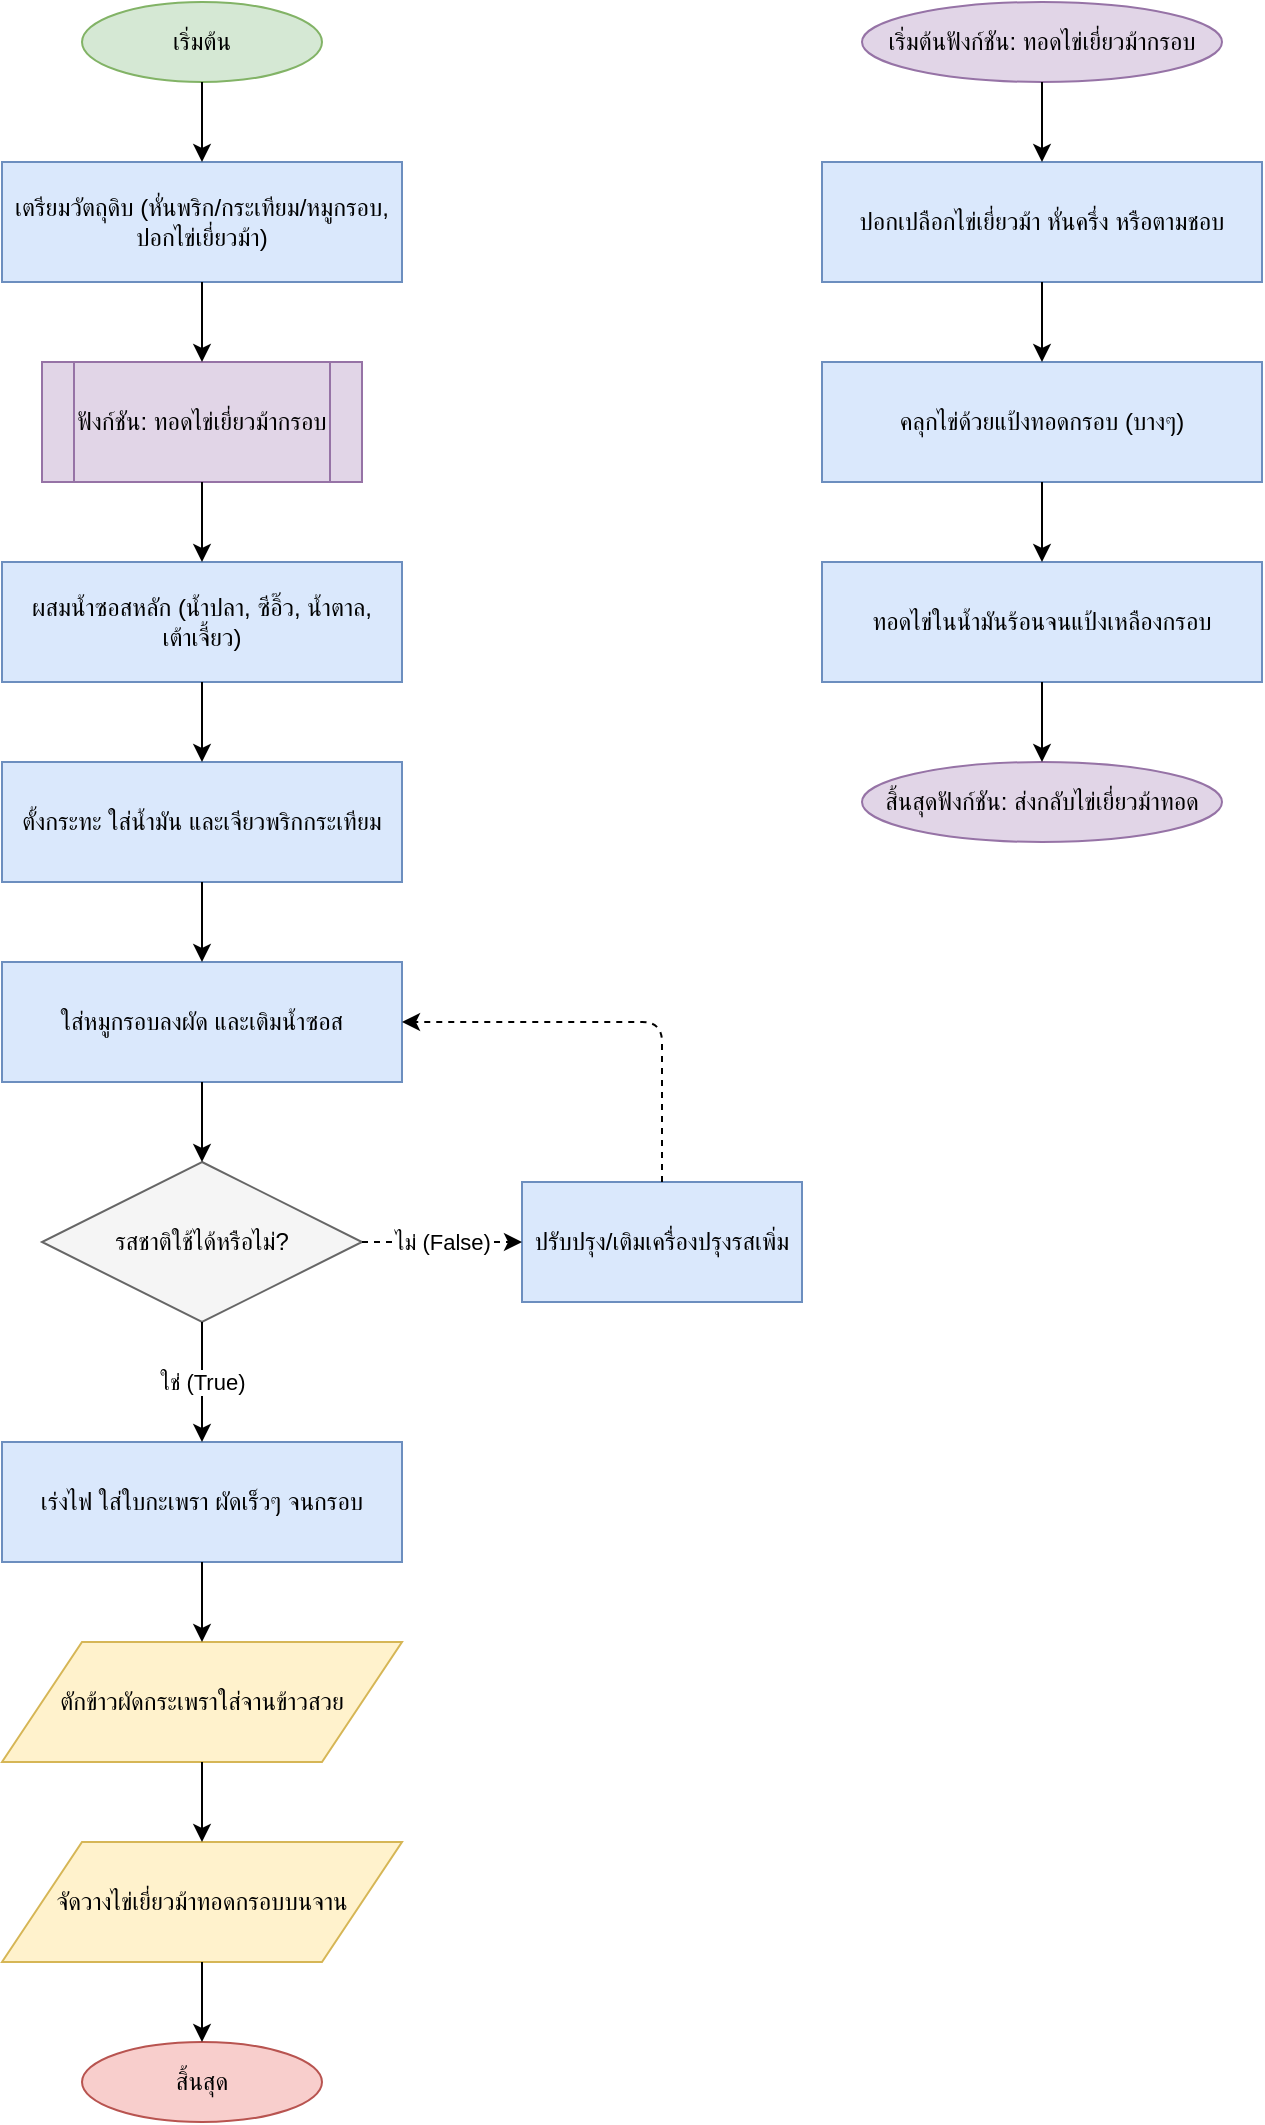 <mxfile>
    <diagram id="C5RBs43oDa-KdzZeNtuy" name="Page-1">
        <mxGraphModel dx="788" dy="400" grid="1" gridSize="10" guides="1" tooltips="1" connect="1" arrows="1" fold="1" page="1" pageScale="1" pageWidth="827" pageHeight="1169" math="0" shadow="0">
            <root>
                <mxCell id="0"/>
                <mxCell id="1" parent="0"/>
                <mxCell id="A" value="เริ่มต้น" style="ellipse;whiteSpace=wrap;html=1;fillColor=#d5e8d4;strokeColor=#82b366;" vertex="1" parent="1">
                    <mxGeometry x="360" y="40" width="120" height="40" as="geometry"/>
                </mxCell>
                <mxCell id="B" value="เตรียมวัตถุดิบ (หั่นพริก/กระเทียม/หมูกรอบ, ปอกไข่เยี่ยวม้า)" style="rounded=0;whiteSpace=wrap;html=1;fillColor=#dae8fc;strokeColor=#6c8ebf;" vertex="1" parent="1">
                    <mxGeometry x="320" y="120" width="200" height="60" as="geometry"/>
                </mxCell>
                <mxCell id="A-B" value="" style="endArrow=classic;html=1;exitX=0.5;exitY=1;entryX=0.5;entryY=0;" edge="1" parent="1" source="A" target="B">
                    <mxGeometry width="50" height="50" relative="1" as="geometry">
                        <mxPoint x="420" y="80" as="sourcePoint"/>
                        <mxPoint x="420" y="120" as="targetPoint"/>
                    </mxGeometry>
                </mxCell>
                <mxCell id="C" value="ฟังก์ชัน: ทอดไข่เยี่ยวม้ากรอบ" style="shape=process;whiteSpace=wrap;html=1;fillColor=#e1d5e7;strokeColor=#9673a6;" vertex="1" parent="1">
                    <mxGeometry x="340" y="220" width="160" height="60" as="geometry"/>
                </mxCell>
                <mxCell id="B-C" value="" style="endArrow=classic;html=1;exitX=0.5;exitY=1;entryX=0.5;entryY=0;" edge="1" parent="1" source="B" target="C">
                    <mxGeometry width="50" height="50" relative="1" as="geometry">
                        <mxPoint x="420" y="180" as="sourcePoint"/>
                        <mxPoint x="420" y="220" as="targetPoint"/>
                    </mxGeometry>
                </mxCell>
                <mxCell id="D" value="ผสมน้ำซอสหลัก (น้ำปลา, ซีอิ๊ว, น้ำตาล, เต้าเจี้ยว)" style="rounded=0;whiteSpace=wrap;html=1;fillColor=#dae8fc;strokeColor=#6c8ebf;" vertex="1" parent="1">
                    <mxGeometry x="320" y="320" width="200" height="60" as="geometry"/>
                </mxCell>
                <mxCell id="C-D" value="" style="endArrow=classic;html=1;exitX=0.5;exitY=1;entryX=0.5;entryY=0;" edge="1" parent="1" source="C" target="D">
                    <mxGeometry width="50" height="50" relative="1" as="geometry">
                        <mxPoint x="420" y="280" as="sourcePoint"/>
                        <mxPoint x="420" y="320" as="targetPoint"/>
                    </mxGeometry>
                </mxCell>
                <mxCell id="E" value="ตั้งกระทะ ใส่น้ำมัน และเจียวพริกกระเทียม" style="rounded=0;whiteSpace=wrap;html=1;fillColor=#dae8fc;strokeColor=#6c8ebf;" vertex="1" parent="1">
                    <mxGeometry x="320" y="420" width="200" height="60" as="geometry"/>
                </mxCell>
                <mxCell id="D-E" value="" style="endArrow=classic;html=1;exitX=0.5;exitY=1;entryX=0.5;entryY=0;" edge="1" parent="1" source="D" target="E">
                    <mxGeometry width="50" height="50" relative="1" as="geometry">
                        <mxPoint x="420" y="380" as="sourcePoint"/>
                        <mxPoint x="420" y="420" as="targetPoint"/>
                    </mxGeometry>
                </mxCell>
                <mxCell id="F" value="ใส่หมูกรอบลงผัด และเติมน้ำซอส" style="rounded=0;whiteSpace=wrap;html=1;fillColor=#dae8fc;strokeColor=#6c8ebf;" vertex="1" parent="1">
                    <mxGeometry x="320" y="520" width="200" height="60" as="geometry"/>
                </mxCell>
                <mxCell id="E-F" value="" style="endArrow=classic;html=1;exitX=0.5;exitY=1;entryX=0.5;entryY=0;" edge="1" parent="1" source="E" target="F">
                    <mxGeometry width="50" height="50" relative="1" as="geometry">
                        <mxPoint x="420" y="480" as="sourcePoint"/>
                        <mxPoint x="420" y="520" as="targetPoint"/>
                    </mxGeometry>
                </mxCell>
                <mxCell id="G" value="รสชาติใช้ได้หรือไม่?" style="rhombus;whiteSpace=wrap;html=1;fillColor=#f5f5f5;strokeColor=#666666;" vertex="1" parent="1">
                    <mxGeometry x="340" y="620" width="160" height="80" as="geometry"/>
                </mxCell>
                <mxCell id="F-G" value="" style="endArrow=classic;html=1;exitX=0.5;exitY=1;entryX=0.5;entryY=0;" edge="1" parent="1" source="F" target="G">
                    <mxGeometry width="50" height="50" relative="1" as="geometry">
                        <mxPoint x="420" y="580" as="sourcePoint"/>
                        <mxPoint x="420" y="620" as="targetPoint"/>
                    </mxGeometry>
                </mxCell>
                <mxCell id="H" value="ปรับปรุง/เติมเครื่องปรุงรสเพิ่ม" style="rounded=0;whiteSpace=wrap;html=1;fillColor=#dae8fc;strokeColor=#6c8ebf;" vertex="1" parent="1">
                    <mxGeometry x="580" y="630" width="140" height="60" as="geometry"/>
                </mxCell>
                <mxCell id="G-H" value="ไม่ (False)" style="endArrow=classic;html=1;exitX=1;exitY=0.5;entryX=0;entryY=0.5;dashed=1;" edge="1" parent="1" source="G" target="H">
                    <mxGeometry width="50" height="50" relative="1" as="geometry">
                        <mxPoint x="500" y="660" as="sourcePoint"/>
                        <mxPoint x="550" y="660" as="targetPoint"/>
                    </mxGeometry>
                </mxCell>
                <mxCell id="H-F" value="" style="endArrow=classic;html=1;exitX=0.5;exitY=0;entryX=1;entryY=0.5;dashed=1;" edge="1" parent="1" source="H" target="F">
                    <mxGeometry width="50" height="50" relative="1" as="geometry">
                        <mxPoint x="650" y="630" as="sourcePoint"/>
                        <Array as="points">
                            <mxPoint x="650" y="550"/>
                            <mxPoint x="520" y="550"/>
                        </Array>
                    </mxGeometry>
                </mxCell>
                <mxCell id="I" value="เร่งไฟ ใส่ใบกะเพรา ผัดเร็วๆ จนกรอบ" style="rounded=0;whiteSpace=wrap;html=1;fillColor=#dae8fc;strokeColor=#6c8ebf;" vertex="1" parent="1">
                    <mxGeometry x="320" y="760" width="200" height="60" as="geometry"/>
                </mxCell>
                <mxCell id="G-I" value="ใช่ (True)" style="endArrow=classic;html=1;exitX=0.5;exitY=1;entryX=0.5;entryY=0;" edge="1" parent="1" source="G" target="I">
                    <mxGeometry width="50" height="50" relative="1" as="geometry">
                        <mxPoint x="420" y="700" as="sourcePoint"/>
                        <mxPoint x="420" y="760" as="targetPoint"/>
                    </mxGeometry>
                </mxCell>
                <mxCell id="J" value="ตักข้าวผัดกระเพราใส่จานข้าวสวย" style="shape=parallelogram;perimeter=parallelogramPerimeter;whiteSpace=wrap;html=1;fillColor=#fff2cc;strokeColor=#d6b656;" vertex="1" parent="1">
                    <mxGeometry x="320" y="860" width="200" height="60" as="geometry"/>
                </mxCell>
                <mxCell id="I-J" value="" style="endArrow=classic;html=1;exitX=0.5;exitY=1;entryX=0.5;entryY=0;" edge="1" parent="1" source="I" target="J">
                    <mxGeometry width="50" height="50" relative="1" as="geometry">
                        <mxPoint x="420" y="820" as="sourcePoint"/>
                        <mxPoint x="420" y="860" as="targetPoint"/>
                    </mxGeometry>
                </mxCell>
                <mxCell id="K" value="จัดวางไข่เยี่ยวม้าทอดกรอบบนจาน" style="shape=parallelogram;perimeter=parallelogramPerimeter;whiteSpace=wrap;html=1;fillColor=#fff2cc;strokeColor=#d6b656;" vertex="1" parent="1">
                    <mxGeometry x="320" y="960" width="200" height="60" as="geometry"/>
                </mxCell>
                <mxCell id="J-K" value="" style="endArrow=classic;html=1;exitX=0.5;exitY=1;entryX=0.5;entryY=0;" edge="1" parent="1" source="J" target="K">
                    <mxGeometry width="50" height="50" relative="1" as="geometry">
                        <mxPoint x="420" y="920" as="sourcePoint"/>
                        <mxPoint x="420" y="960" as="targetPoint"/>
                    </mxGeometry>
                </mxCell>
                <mxCell id="L" value="สิ้นสุด" style="ellipse;whiteSpace=wrap;html=1;fillColor=#f8cecc;strokeColor=#b85450;" vertex="1" parent="1">
                    <mxGeometry x="360" y="1060" width="120" height="40" as="geometry"/>
                </mxCell>
                <mxCell id="K-L" value="" style="endArrow=classic;html=1;exitX=0.5;exitY=1;entryX=0.5;entryY=0;" edge="1" parent="1" source="K" target="L">
                    <mxGeometry width="50" height="50" relative="1" as="geometry">
                        <mxPoint x="420" y="1020" as="sourcePoint"/>
                        <mxPoint x="420" y="1060" as="targetPoint"/>
                    </mxGeometry>
                </mxCell>
                <mxCell id="SF1A" value="เริ่มต้นฟังก์ชัน: ทอดไข่เยี่ยวม้ากรอบ" style="ellipse;whiteSpace=wrap;html=1;fillColor=#e1d5e7;strokeColor=#9673a6;" vertex="1" parent="1">
                    <mxGeometry x="750" y="40" width="180" height="40" as="geometry"/>
                </mxCell>
                <mxCell id="SF1B" value="ปอกเปลือกไข่เยี่ยวม้า หั่นครึ่ง หรือตามชอบ" style="rounded=0;whiteSpace=wrap;html=1;fillColor=#dae8fc;strokeColor=#6c8ebf;" vertex="1" parent="1">
                    <mxGeometry x="730" y="120" width="220" height="60" as="geometry"/>
                </mxCell>
                <mxCell id="SF1A-SF1B" value="" style="endArrow=classic;html=1;exitX=0.5;exitY=1;entryX=0.5;entryY=0;" edge="1" parent="1" source="SF1A" target="SF1B">
                    <mxGeometry width="50" height="50" relative="1" as="geometry">
                        <mxPoint x="840" y="80" as="sourcePoint"/>
                        <mxPoint x="840" y="120" as="targetPoint"/>
                    </mxGeometry>
                </mxCell>
                <mxCell id="SF1C" value="คลุกไข่ด้วยแป้งทอดกรอบ (บางๆ)" style="rounded=0;whiteSpace=wrap;html=1;fillColor=#dae8fc;strokeColor=#6c8ebf;" vertex="1" parent="1">
                    <mxGeometry x="730" y="220" width="220" height="60" as="geometry"/>
                </mxCell>
                <mxCell id="SF1B-SF1C" value="" style="endArrow=classic;html=1;exitX=0.5;exitY=1;entryX=0.5;entryY=0;" edge="1" parent="1" source="SF1B" target="SF1C">
                    <mxGeometry width="50" height="50" relative="1" as="geometry">
                        <mxPoint x="840" y="180" as="sourcePoint"/>
                        <mxPoint x="840" y="220" as="targetPoint"/>
                    </mxGeometry>
                </mxCell>
                <mxCell id="SF1D" value="ทอดไข่ในน้ำมันร้อนจนแป้งเหลืองกรอบ" style="rounded=0;whiteSpace=wrap;html=1;fillColor=#dae8fc;strokeColor=#6c8ebf;" vertex="1" parent="1">
                    <mxGeometry x="730" y="320" width="220" height="60" as="geometry"/>
                </mxCell>
                <mxCell id="SF1C-SF1D" value="" style="endArrow=classic;html=1;exitX=0.5;exitY=1;entryX=0.5;entryY=0;" edge="1" parent="1" source="SF1C" target="SF1D">
                    <mxGeometry width="50" height="50" relative="1" as="geometry">
                        <mxPoint x="840" y="280" as="sourcePoint"/>
                        <mxPoint x="840" y="320" as="targetPoint"/>
                    </mxGeometry>
                </mxCell>
                <mxCell id="SF1E" value="สิ้นสุดฟังก์ชัน: ส่งกลับไข่เยี่ยวม้าทอด" style="ellipse;whiteSpace=wrap;html=1;fillColor=#e1d5e7;strokeColor=#9673a6;" vertex="1" parent="1">
                    <mxGeometry x="750" y="420" width="180" height="40" as="geometry"/>
                </mxCell>
                <mxCell id="SF1D-SF1E" value="" style="endArrow=classic;html=1;exitX=0.5;exitY=1;entryX=0.5;entryY=0;" edge="1" parent="1" source="SF1D" target="SF1E">
                    <mxGeometry width="50" height="50" relative="1" as="geometry">
                        <mxPoint x="840" y="380" as="sourcePoint"/>
                        <mxPoint x="840" y="420" as="targetPoint"/>
                    </mxGeometry>
                </mxCell>
            </root>
        </mxGraphModel>
    </diagram>
</mxfile>